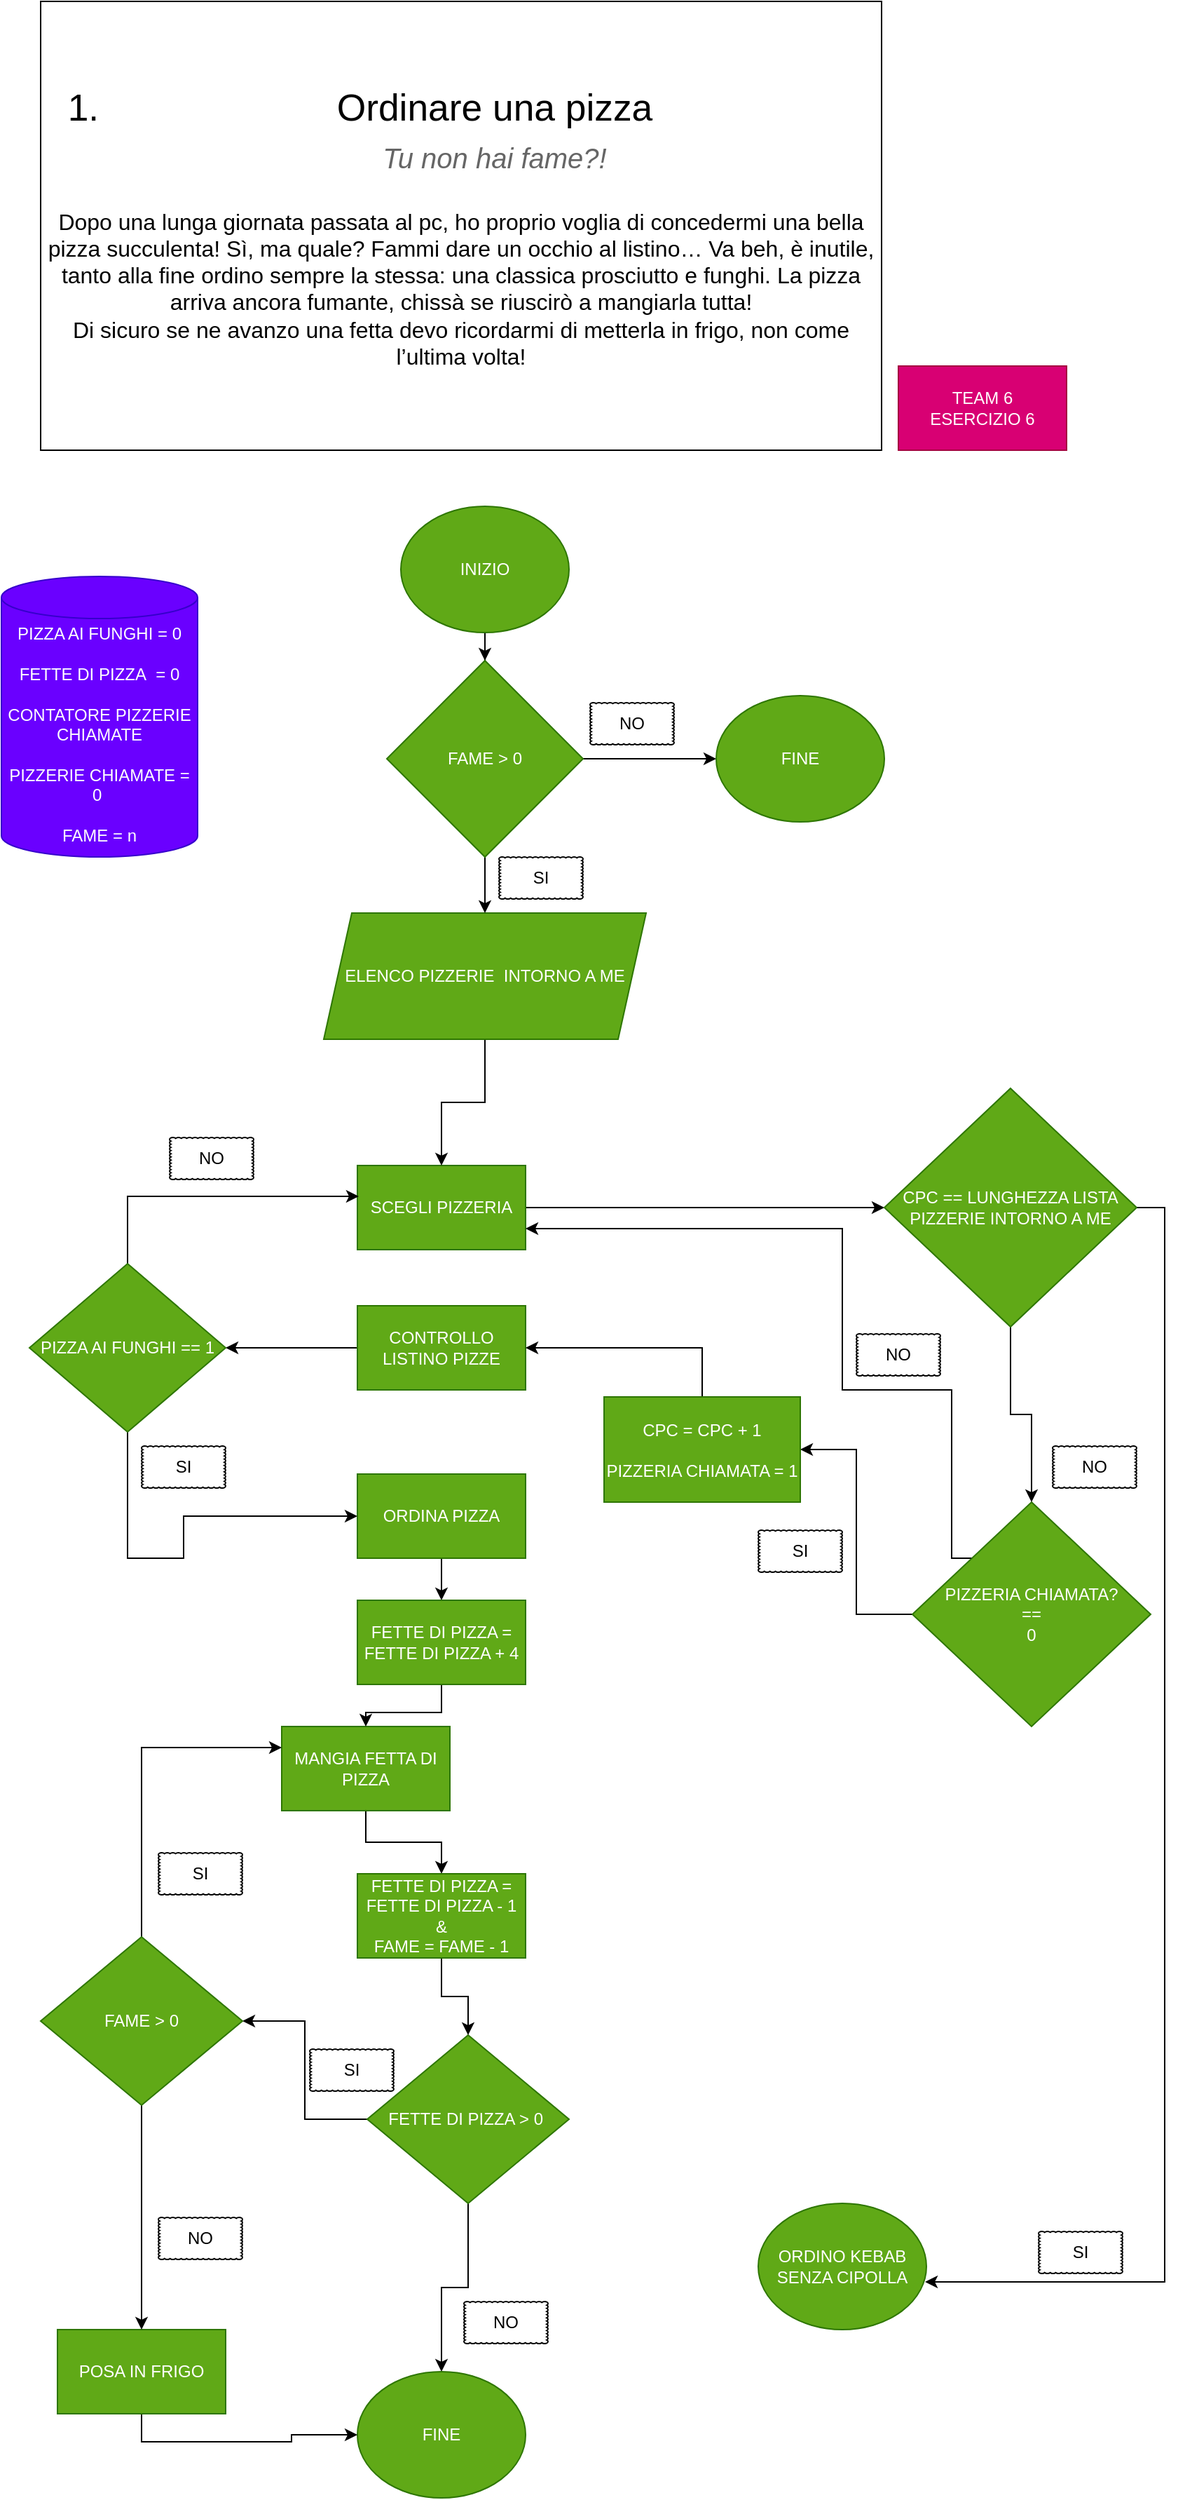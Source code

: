 <mxfile version="20.4.0" type="device"><diagram id="mhSRkcnU2jHb1hGRRoEf" name="Pagina-1"><mxGraphModel dx="1185" dy="1797" grid="1" gridSize="10" guides="1" tooltips="1" connect="1" arrows="1" fold="1" page="1" pageScale="1" pageWidth="827" pageHeight="1169" math="0" shadow="0"><root><mxCell id="0"/><mxCell id="1" parent="0"/><mxCell id="n1gjAfPoH7Wo2SMKSMtm-75" style="edgeStyle=orthogonalEdgeStyle;rounded=0;orthogonalLoop=1;jettySize=auto;html=1;" edge="1" parent="1" source="n1gjAfPoH7Wo2SMKSMtm-1" target="n1gjAfPoH7Wo2SMKSMtm-74"><mxGeometry relative="1" as="geometry"/></mxCell><mxCell id="n1gjAfPoH7Wo2SMKSMtm-1" value="INIZIO" style="ellipse;whiteSpace=wrap;html=1;fillColor=#60a917;strokeColor=#2D7600;fontColor=#ffffff;" vertex="1" parent="1"><mxGeometry x="385" y="-300" width="120" height="90" as="geometry"/></mxCell><mxCell id="n1gjAfPoH7Wo2SMKSMtm-70" style="edgeStyle=orthogonalEdgeStyle;rounded=0;orthogonalLoop=1;jettySize=auto;html=1;exitX=0.5;exitY=1;exitDx=0;exitDy=0;entryX=0.5;entryY=0;entryDx=0;entryDy=0;" edge="1" parent="1" source="n1gjAfPoH7Wo2SMKSMtm-2" target="n1gjAfPoH7Wo2SMKSMtm-67"><mxGeometry relative="1" as="geometry"/></mxCell><mxCell id="n1gjAfPoH7Wo2SMKSMtm-2" value="ORDINA PIZZA" style="rounded=0;whiteSpace=wrap;html=1;fillColor=#60a917;fontColor=#ffffff;strokeColor=#2D7600;" vertex="1" parent="1"><mxGeometry x="354" y="390" width="120" height="60" as="geometry"/></mxCell><mxCell id="n1gjAfPoH7Wo2SMKSMtm-93" style="edgeStyle=orthogonalEdgeStyle;rounded=0;orthogonalLoop=1;jettySize=auto;html=1;entryX=1;entryY=0.5;entryDx=0;entryDy=0;" edge="1" parent="1" source="n1gjAfPoH7Wo2SMKSMtm-4" target="n1gjAfPoH7Wo2SMKSMtm-9"><mxGeometry relative="1" as="geometry"/></mxCell><mxCell id="n1gjAfPoH7Wo2SMKSMtm-4" value="CONTROLLO LISTINO PIZZE" style="rounded=0;whiteSpace=wrap;html=1;fillColor=#60a917;fontColor=#ffffff;strokeColor=#2D7600;" vertex="1" parent="1"><mxGeometry x="354" y="270" width="120" height="60" as="geometry"/></mxCell><mxCell id="n1gjAfPoH7Wo2SMKSMtm-37" style="edgeStyle=orthogonalEdgeStyle;rounded=0;orthogonalLoop=1;jettySize=auto;html=1;exitX=1;exitY=0.5;exitDx=0;exitDy=0;" edge="1" parent="1" source="n1gjAfPoH7Wo2SMKSMtm-6" target="n1gjAfPoH7Wo2SMKSMtm-35"><mxGeometry relative="1" as="geometry"/></mxCell><mxCell id="n1gjAfPoH7Wo2SMKSMtm-6" value="SCEGLI PIZZERIA" style="rounded=0;whiteSpace=wrap;html=1;fillColor=#60a917;fontColor=#ffffff;strokeColor=#2D7600;" vertex="1" parent="1"><mxGeometry x="354" y="170" width="120" height="60" as="geometry"/></mxCell><mxCell id="n1gjAfPoH7Wo2SMKSMtm-13" style="edgeStyle=orthogonalEdgeStyle;rounded=0;orthogonalLoop=1;jettySize=auto;html=1;entryX=0;entryY=0.5;entryDx=0;entryDy=0;" edge="1" parent="1" source="n1gjAfPoH7Wo2SMKSMtm-9" target="n1gjAfPoH7Wo2SMKSMtm-2"><mxGeometry relative="1" as="geometry"><mxPoint x="230" y="460" as="targetPoint"/><Array as="points"><mxPoint x="190" y="450"/><mxPoint x="230" y="450"/><mxPoint x="230" y="420"/></Array></mxGeometry></mxCell><mxCell id="n1gjAfPoH7Wo2SMKSMtm-20" style="edgeStyle=orthogonalEdgeStyle;rounded=0;orthogonalLoop=1;jettySize=auto;html=1;exitX=0.5;exitY=0;exitDx=0;exitDy=0;entryX=0.008;entryY=0.367;entryDx=0;entryDy=0;entryPerimeter=0;" edge="1" parent="1" source="n1gjAfPoH7Wo2SMKSMtm-9" target="n1gjAfPoH7Wo2SMKSMtm-6"><mxGeometry relative="1" as="geometry"/></mxCell><mxCell id="n1gjAfPoH7Wo2SMKSMtm-9" value="PIZZA AI FUNGHI == 1" style="rhombus;whiteSpace=wrap;html=1;fillColor=#60a917;fontColor=#ffffff;strokeColor=#2D7600;" vertex="1" parent="1"><mxGeometry x="120" y="240" width="140" height="120" as="geometry"/></mxCell><mxCell id="n1gjAfPoH7Wo2SMKSMtm-12" value="PIZZA AI FUNGHI = 0&lt;br&gt;&lt;br&gt;FETTE DI PIZZA&amp;nbsp; = 0&lt;br&gt;&lt;br&gt;CONTATORE PIZZERIE CHIAMATE&lt;br&gt;&lt;br&gt;PIZZERIE CHIAMATE = 0&amp;nbsp;&lt;br&gt;&lt;br&gt;FAME = n" style="shape=cylinder3;whiteSpace=wrap;html=1;boundedLbl=1;backgroundOutline=1;size=15;fillColor=#6a00ff;fontColor=#ffffff;strokeColor=#3700CC;" vertex="1" parent="1"><mxGeometry x="100" y="-250" width="140" height="200" as="geometry"/></mxCell><mxCell id="n1gjAfPoH7Wo2SMKSMtm-15" value="NO" style="whiteSpace=wrap;html=1;shape=mxgraph.basic.cloud_rect" vertex="1" parent="1"><mxGeometry x="212" y="920" width="60" height="30" as="geometry"/></mxCell><mxCell id="n1gjAfPoH7Wo2SMKSMtm-16" value="SI" style="whiteSpace=wrap;html=1;shape=mxgraph.basic.cloud_rect" vertex="1" parent="1"><mxGeometry x="200" y="370" width="60" height="30" as="geometry"/></mxCell><mxCell id="n1gjAfPoH7Wo2SMKSMtm-18" value="NO" style="whiteSpace=wrap;html=1;shape=mxgraph.basic.cloud_rect" vertex="1" parent="1"><mxGeometry x="220" y="150" width="60" height="30" as="geometry"/></mxCell><mxCell id="n1gjAfPoH7Wo2SMKSMtm-43" style="edgeStyle=orthogonalEdgeStyle;rounded=0;orthogonalLoop=1;jettySize=auto;html=1;exitX=0;exitY=0.5;exitDx=0;exitDy=0;" edge="1" parent="1" source="n1gjAfPoH7Wo2SMKSMtm-23" target="n1gjAfPoH7Wo2SMKSMtm-28"><mxGeometry relative="1" as="geometry"/></mxCell><mxCell id="n1gjAfPoH7Wo2SMKSMtm-45" style="edgeStyle=orthogonalEdgeStyle;rounded=0;orthogonalLoop=1;jettySize=auto;html=1;exitX=0;exitY=0;exitDx=0;exitDy=0;entryX=1;entryY=0.75;entryDx=0;entryDy=0;" edge="1" parent="1" source="n1gjAfPoH7Wo2SMKSMtm-23" target="n1gjAfPoH7Wo2SMKSMtm-6"><mxGeometry relative="1" as="geometry"><Array as="points"><mxPoint x="778" y="330"/><mxPoint x="700" y="330"/><mxPoint x="700" y="215"/></Array></mxGeometry></mxCell><mxCell id="n1gjAfPoH7Wo2SMKSMtm-23" value="PIZZERIA CHIAMATA?&lt;br&gt;==&lt;br&gt;0" style="rhombus;whiteSpace=wrap;html=1;fillColor=#60a917;fontColor=#ffffff;strokeColor=#2D7600;" vertex="1" parent="1"><mxGeometry x="750" y="410" width="170" height="160" as="geometry"/></mxCell><mxCell id="n1gjAfPoH7Wo2SMKSMtm-27" value="SI" style="whiteSpace=wrap;html=1;shape=mxgraph.basic.cloud_rect" vertex="1" parent="1"><mxGeometry x="840" y="930" width="60" height="30" as="geometry"/></mxCell><mxCell id="n1gjAfPoH7Wo2SMKSMtm-44" style="edgeStyle=orthogonalEdgeStyle;rounded=0;orthogonalLoop=1;jettySize=auto;html=1;exitX=0.5;exitY=0;exitDx=0;exitDy=0;entryX=1;entryY=0.5;entryDx=0;entryDy=0;" edge="1" parent="1" source="n1gjAfPoH7Wo2SMKSMtm-28" target="n1gjAfPoH7Wo2SMKSMtm-4"><mxGeometry relative="1" as="geometry"/></mxCell><mxCell id="n1gjAfPoH7Wo2SMKSMtm-28" value="CPC = CPC + 1&lt;br&gt;&lt;br&gt;PIZZERIA CHIAMATA = 1" style="rounded=0;whiteSpace=wrap;html=1;fillColor=#60a917;fontColor=#ffffff;strokeColor=#2D7600;" vertex="1" parent="1"><mxGeometry x="530" y="335" width="140" height="75" as="geometry"/></mxCell><mxCell id="n1gjAfPoH7Wo2SMKSMtm-29" style="edgeStyle=orthogonalEdgeStyle;rounded=0;orthogonalLoop=1;jettySize=auto;html=1;exitX=0.5;exitY=1;exitDx=0;exitDy=0;" edge="1" parent="1" source="n1gjAfPoH7Wo2SMKSMtm-23" target="n1gjAfPoH7Wo2SMKSMtm-23"><mxGeometry relative="1" as="geometry"/></mxCell><mxCell id="n1gjAfPoH7Wo2SMKSMtm-40" style="edgeStyle=orthogonalEdgeStyle;rounded=0;orthogonalLoop=1;jettySize=auto;html=1;exitX=1;exitY=0.5;exitDx=0;exitDy=0;entryX=0.992;entryY=0.622;entryDx=0;entryDy=0;entryPerimeter=0;" edge="1" parent="1" source="n1gjAfPoH7Wo2SMKSMtm-35" target="n1gjAfPoH7Wo2SMKSMtm-39"><mxGeometry relative="1" as="geometry"/></mxCell><mxCell id="n1gjAfPoH7Wo2SMKSMtm-41" style="edgeStyle=orthogonalEdgeStyle;rounded=0;orthogonalLoop=1;jettySize=auto;html=1;exitX=0.5;exitY=1;exitDx=0;exitDy=0;entryX=0.5;entryY=0;entryDx=0;entryDy=0;" edge="1" parent="1" source="n1gjAfPoH7Wo2SMKSMtm-35" target="n1gjAfPoH7Wo2SMKSMtm-23"><mxGeometry relative="1" as="geometry"/></mxCell><mxCell id="n1gjAfPoH7Wo2SMKSMtm-35" value="CPC == LUNGHEZZA LISTA PIZZERIE INTORNO A ME" style="rhombus;whiteSpace=wrap;html=1;fillColor=#60a917;fontColor=#ffffff;strokeColor=#2D7600;" vertex="1" parent="1"><mxGeometry x="730" y="115" width="180" height="170" as="geometry"/></mxCell><mxCell id="n1gjAfPoH7Wo2SMKSMtm-39" value="ORDINO KEBAB SENZA CIPOLLA" style="ellipse;whiteSpace=wrap;html=1;fillColor=#60a917;strokeColor=#2D7600;fontColor=#ffffff;" vertex="1" parent="1"><mxGeometry x="640" y="910" width="120" height="90" as="geometry"/></mxCell><mxCell id="n1gjAfPoH7Wo2SMKSMtm-46" value="SI" style="whiteSpace=wrap;html=1;shape=mxgraph.basic.cloud_rect" vertex="1" parent="1"><mxGeometry x="640" y="430" width="60" height="30" as="geometry"/></mxCell><mxCell id="n1gjAfPoH7Wo2SMKSMtm-47" value="NO" style="whiteSpace=wrap;html=1;shape=mxgraph.basic.cloud_rect" vertex="1" parent="1"><mxGeometry x="710" y="290" width="60" height="30" as="geometry"/></mxCell><mxCell id="n1gjAfPoH7Wo2SMKSMtm-48" value="NO" style="whiteSpace=wrap;html=1;shape=mxgraph.basic.cloud_rect" vertex="1" parent="1"><mxGeometry x="850" y="370" width="60" height="30" as="geometry"/></mxCell><mxCell id="n1gjAfPoH7Wo2SMKSMtm-65" style="edgeStyle=orthogonalEdgeStyle;rounded=0;orthogonalLoop=1;jettySize=auto;html=1;entryX=0.5;entryY=0;entryDx=0;entryDy=0;" edge="1" parent="1" source="n1gjAfPoH7Wo2SMKSMtm-49" target="n1gjAfPoH7Wo2SMKSMtm-64"><mxGeometry relative="1" as="geometry"/></mxCell><mxCell id="n1gjAfPoH7Wo2SMKSMtm-49" value="MANGIA FETTA DI PIZZA" style="rounded=0;whiteSpace=wrap;html=1;fillColor=#60a917;fontColor=#ffffff;strokeColor=#2D7600;" vertex="1" parent="1"><mxGeometry x="300" y="570" width="120" height="60" as="geometry"/></mxCell><mxCell id="n1gjAfPoH7Wo2SMKSMtm-53" style="edgeStyle=orthogonalEdgeStyle;rounded=0;orthogonalLoop=1;jettySize=auto;html=1;" edge="1" parent="1" source="n1gjAfPoH7Wo2SMKSMtm-51" target="n1gjAfPoH7Wo2SMKSMtm-6"><mxGeometry relative="1" as="geometry"/></mxCell><mxCell id="n1gjAfPoH7Wo2SMKSMtm-51" value="ELENCO PIZZERIE&amp;nbsp; INTORNO A ME" style="shape=parallelogram;perimeter=parallelogramPerimeter;whiteSpace=wrap;html=1;fixedSize=1;fillColor=#60a917;fontColor=#ffffff;strokeColor=#2D7600;" vertex="1" parent="1"><mxGeometry x="330" y="-10" width="230" height="90" as="geometry"/></mxCell><mxCell id="n1gjAfPoH7Wo2SMKSMtm-57" style="edgeStyle=orthogonalEdgeStyle;rounded=0;orthogonalLoop=1;jettySize=auto;html=1;exitX=0.5;exitY=1;exitDx=0;exitDy=0;entryX=0.5;entryY=0;entryDx=0;entryDy=0;" edge="1" parent="1" source="n1gjAfPoH7Wo2SMKSMtm-54" target="n1gjAfPoH7Wo2SMKSMtm-56"><mxGeometry relative="1" as="geometry"/></mxCell><mxCell id="n1gjAfPoH7Wo2SMKSMtm-82" style="edgeStyle=orthogonalEdgeStyle;rounded=0;orthogonalLoop=1;jettySize=auto;html=1;exitX=0;exitY=0.5;exitDx=0;exitDy=0;entryX=1;entryY=0.5;entryDx=0;entryDy=0;" edge="1" parent="1" source="n1gjAfPoH7Wo2SMKSMtm-54" target="n1gjAfPoH7Wo2SMKSMtm-81"><mxGeometry relative="1" as="geometry"/></mxCell><mxCell id="n1gjAfPoH7Wo2SMKSMtm-54" value="FETTE DI PIZZA &amp;gt; 0&amp;nbsp;" style="rhombus;whiteSpace=wrap;html=1;fillColor=#60a917;fontColor=#ffffff;strokeColor=#2D7600;" vertex="1" parent="1"><mxGeometry x="361" y="790" width="144" height="120" as="geometry"/></mxCell><mxCell id="n1gjAfPoH7Wo2SMKSMtm-56" value="FINE" style="ellipse;whiteSpace=wrap;html=1;fillColor=#60a917;strokeColor=#2D7600;fontColor=#ffffff;" vertex="1" parent="1"><mxGeometry x="354" y="1030" width="120" height="90" as="geometry"/></mxCell><mxCell id="n1gjAfPoH7Wo2SMKSMtm-86" style="edgeStyle=orthogonalEdgeStyle;rounded=0;orthogonalLoop=1;jettySize=auto;html=1;exitX=0.5;exitY=1;exitDx=0;exitDy=0;" edge="1" parent="1" source="n1gjAfPoH7Wo2SMKSMtm-59" target="n1gjAfPoH7Wo2SMKSMtm-56"><mxGeometry relative="1" as="geometry"/></mxCell><mxCell id="n1gjAfPoH7Wo2SMKSMtm-59" value="POSA IN FRIGO" style="rounded=0;whiteSpace=wrap;html=1;fillColor=#60a917;fontColor=#ffffff;strokeColor=#2D7600;" vertex="1" parent="1"><mxGeometry x="140" y="1000" width="120" height="60" as="geometry"/></mxCell><mxCell id="n1gjAfPoH7Wo2SMKSMtm-63" value="SI" style="whiteSpace=wrap;html=1;shape=mxgraph.basic.cloud_rect" vertex="1" parent="1"><mxGeometry x="212" y="660" width="60" height="30" as="geometry"/></mxCell><mxCell id="n1gjAfPoH7Wo2SMKSMtm-66" style="edgeStyle=orthogonalEdgeStyle;rounded=0;orthogonalLoop=1;jettySize=auto;html=1;" edge="1" parent="1" source="n1gjAfPoH7Wo2SMKSMtm-64" target="n1gjAfPoH7Wo2SMKSMtm-54"><mxGeometry relative="1" as="geometry"/></mxCell><mxCell id="n1gjAfPoH7Wo2SMKSMtm-64" value="FETTE DI PIZZA = FETTE DI PIZZA - 1 &amp;amp;&lt;br&gt;FAME = FAME - 1" style="rounded=0;whiteSpace=wrap;html=1;fillColor=#60a917;fontColor=#ffffff;strokeColor=#2D7600;" vertex="1" parent="1"><mxGeometry x="354" y="675" width="120" height="60" as="geometry"/></mxCell><mxCell id="n1gjAfPoH7Wo2SMKSMtm-71" style="edgeStyle=orthogonalEdgeStyle;rounded=0;orthogonalLoop=1;jettySize=auto;html=1;exitX=0.5;exitY=1;exitDx=0;exitDy=0;entryX=0.5;entryY=0;entryDx=0;entryDy=0;" edge="1" parent="1" source="n1gjAfPoH7Wo2SMKSMtm-67" target="n1gjAfPoH7Wo2SMKSMtm-49"><mxGeometry relative="1" as="geometry"/></mxCell><mxCell id="n1gjAfPoH7Wo2SMKSMtm-67" value="FETTE DI PIZZA = FETTE DI PIZZA + 4" style="rounded=0;whiteSpace=wrap;html=1;fillColor=#60a917;fontColor=#ffffff;strokeColor=#2D7600;" vertex="1" parent="1"><mxGeometry x="354" y="480" width="120" height="60" as="geometry"/></mxCell><mxCell id="n1gjAfPoH7Wo2SMKSMtm-68" value="" style="whiteSpace=wrap;html=1;fillColor=#60a917;strokeColor=#2D7600;fontColor=#ffffff;rounded=0;" vertex="1" parent="1"><mxGeometry x="354" y="400" width="120" as="geometry"/></mxCell><mxCell id="n1gjAfPoH7Wo2SMKSMtm-72" value="NO" style="whiteSpace=wrap;html=1;shape=mxgraph.basic.cloud_rect" vertex="1" parent="1"><mxGeometry x="430" y="980" width="60" height="30" as="geometry"/></mxCell><mxCell id="n1gjAfPoH7Wo2SMKSMtm-76" style="edgeStyle=orthogonalEdgeStyle;rounded=0;orthogonalLoop=1;jettySize=auto;html=1;entryX=0.5;entryY=0;entryDx=0;entryDy=0;" edge="1" parent="1" source="n1gjAfPoH7Wo2SMKSMtm-74" target="n1gjAfPoH7Wo2SMKSMtm-51"><mxGeometry relative="1" as="geometry"/></mxCell><mxCell id="n1gjAfPoH7Wo2SMKSMtm-79" style="edgeStyle=orthogonalEdgeStyle;rounded=0;orthogonalLoop=1;jettySize=auto;html=1;exitX=1;exitY=0.5;exitDx=0;exitDy=0;" edge="1" parent="1" source="n1gjAfPoH7Wo2SMKSMtm-74" target="n1gjAfPoH7Wo2SMKSMtm-78"><mxGeometry relative="1" as="geometry"/></mxCell><mxCell id="n1gjAfPoH7Wo2SMKSMtm-74" value="FAME &amp;gt; 0" style="rhombus;whiteSpace=wrap;html=1;fillColor=#60a917;fontColor=#ffffff;strokeColor=#2D7600;" vertex="1" parent="1"><mxGeometry x="375" y="-190" width="140" height="140" as="geometry"/></mxCell><mxCell id="n1gjAfPoH7Wo2SMKSMtm-77" value="SI" style="whiteSpace=wrap;html=1;shape=mxgraph.basic.cloud_rect" vertex="1" parent="1"><mxGeometry x="455" y="-50" width="60" height="30" as="geometry"/></mxCell><mxCell id="n1gjAfPoH7Wo2SMKSMtm-78" value="FINE" style="ellipse;whiteSpace=wrap;html=1;fillColor=#60a917;strokeColor=#2D7600;fontColor=#ffffff;" vertex="1" parent="1"><mxGeometry x="610" y="-165" width="120" height="90" as="geometry"/></mxCell><mxCell id="n1gjAfPoH7Wo2SMKSMtm-85" style="edgeStyle=orthogonalEdgeStyle;rounded=0;orthogonalLoop=1;jettySize=auto;html=1;exitX=0.5;exitY=1;exitDx=0;exitDy=0;" edge="1" parent="1" source="n1gjAfPoH7Wo2SMKSMtm-81" target="n1gjAfPoH7Wo2SMKSMtm-59"><mxGeometry relative="1" as="geometry"/></mxCell><mxCell id="n1gjAfPoH7Wo2SMKSMtm-88" style="edgeStyle=orthogonalEdgeStyle;rounded=0;orthogonalLoop=1;jettySize=auto;html=1;exitX=0.5;exitY=0;exitDx=0;exitDy=0;entryX=0;entryY=0.25;entryDx=0;entryDy=0;" edge="1" parent="1" source="n1gjAfPoH7Wo2SMKSMtm-81" target="n1gjAfPoH7Wo2SMKSMtm-49"><mxGeometry relative="1" as="geometry"/></mxCell><mxCell id="n1gjAfPoH7Wo2SMKSMtm-81" value="FAME &amp;gt; 0" style="rhombus;whiteSpace=wrap;html=1;fillColor=#60a917;fontColor=#ffffff;strokeColor=#2D7600;" vertex="1" parent="1"><mxGeometry x="128" y="720" width="144" height="120" as="geometry"/></mxCell><mxCell id="n1gjAfPoH7Wo2SMKSMtm-90" value="NO" style="whiteSpace=wrap;html=1;shape=mxgraph.basic.cloud_rect" vertex="1" parent="1"><mxGeometry x="520" y="-160" width="60" height="30" as="geometry"/></mxCell><mxCell id="n1gjAfPoH7Wo2SMKSMtm-94" value="SI" style="whiteSpace=wrap;html=1;shape=mxgraph.basic.cloud_rect" vertex="1" parent="1"><mxGeometry x="320" y="800" width="60" height="30" as="geometry"/></mxCell><mxCell id="n1gjAfPoH7Wo2SMKSMtm-95" value="TEAM 6&lt;br&gt;ESERCIZIO 6" style="rounded=0;whiteSpace=wrap;html=1;fillColor=#d80073;fontColor=#ffffff;strokeColor=#A50040;" vertex="1" parent="1"><mxGeometry x="740" y="-400" width="120" height="60" as="geometry"/></mxCell><mxCell id="n1gjAfPoH7Wo2SMKSMtm-96" value="&lt;span id=&quot;docs-internal-guid-6e1fb416-7fff-86e1-edfd-09880b4ec963&quot;&gt;&lt;ol style=&quot;margin-top:0;margin-bottom:0;padding-inline-start:48px;&quot;&gt;&lt;li aria-level=&quot;1&quot; style=&quot;list-style-type: decimal; font-size: 20pt; font-family: Arial; background-color: transparent; font-variant-numeric: normal; font-variant-east-asian: normal; vertical-align: baseline;&quot; dir=&quot;ltr&quot;&gt;&lt;p role=&quot;presentation&quot; style=&quot;line-height:1.38;margin-top:0pt;margin-bottom:3pt;&quot; dir=&quot;ltr&quot;&gt;&lt;span style=&quot;font-size: 20pt; background-color: transparent; font-variant-numeric: normal; font-variant-east-asian: normal; vertical-align: baseline;&quot;&gt;Ordinare una pizza&lt;/span&gt;&lt;/p&gt;&lt;/li&gt;&lt;/ol&gt;&lt;p style=&quot;line-height:1.38;margin-left: 36pt;margin-top:0pt;margin-bottom:16pt;&quot; dir=&quot;ltr&quot;&gt;&lt;span style=&quot;font-size: 15pt; font-family: Arial; color: rgb(102, 102, 102); background-color: transparent; font-style: italic; font-variant-numeric: normal; font-variant-east-asian: normal; vertical-align: baseline;&quot;&gt;Tu non hai fame?!&lt;/span&gt;&lt;/p&gt;&lt;span style=&quot;font-size: 12pt; font-family: Arial; background-color: transparent; font-variant-numeric: normal; font-variant-east-asian: normal; vertical-align: baseline;&quot;&gt;Dopo una lunga giornata passata al pc, ho proprio voglia di concedermi una bella pizza succulenta! Sì, ma quale? Fammi dare un occhio al listino… Va beh, è inutile, tanto alla fine ordino sempre la stessa: una classica prosciutto e funghi. La pizza arriva ancora fumante, chissà se riuscirò a mangiarla tutta!&lt;/span&gt;&lt;span style=&quot;font-size: 12pt; font-family: Arial; background-color: transparent; font-variant-numeric: normal; font-variant-east-asian: normal; vertical-align: baseline;&quot;&gt;&lt;br&gt;&lt;/span&gt;&lt;span style=&quot;font-size: 12pt; font-family: Arial; background-color: transparent; font-variant-numeric: normal; font-variant-east-asian: normal; vertical-align: baseline;&quot;&gt;Di sicuro se ne avanzo una fetta devo ricordarmi di metterla in frigo, non come l’ultima volta! &lt;/span&gt;&lt;/span&gt;" style="rounded=0;whiteSpace=wrap;html=1;" vertex="1" parent="1"><mxGeometry x="128" y="-660" width="600" height="320" as="geometry"/></mxCell></root></mxGraphModel></diagram></mxfile>